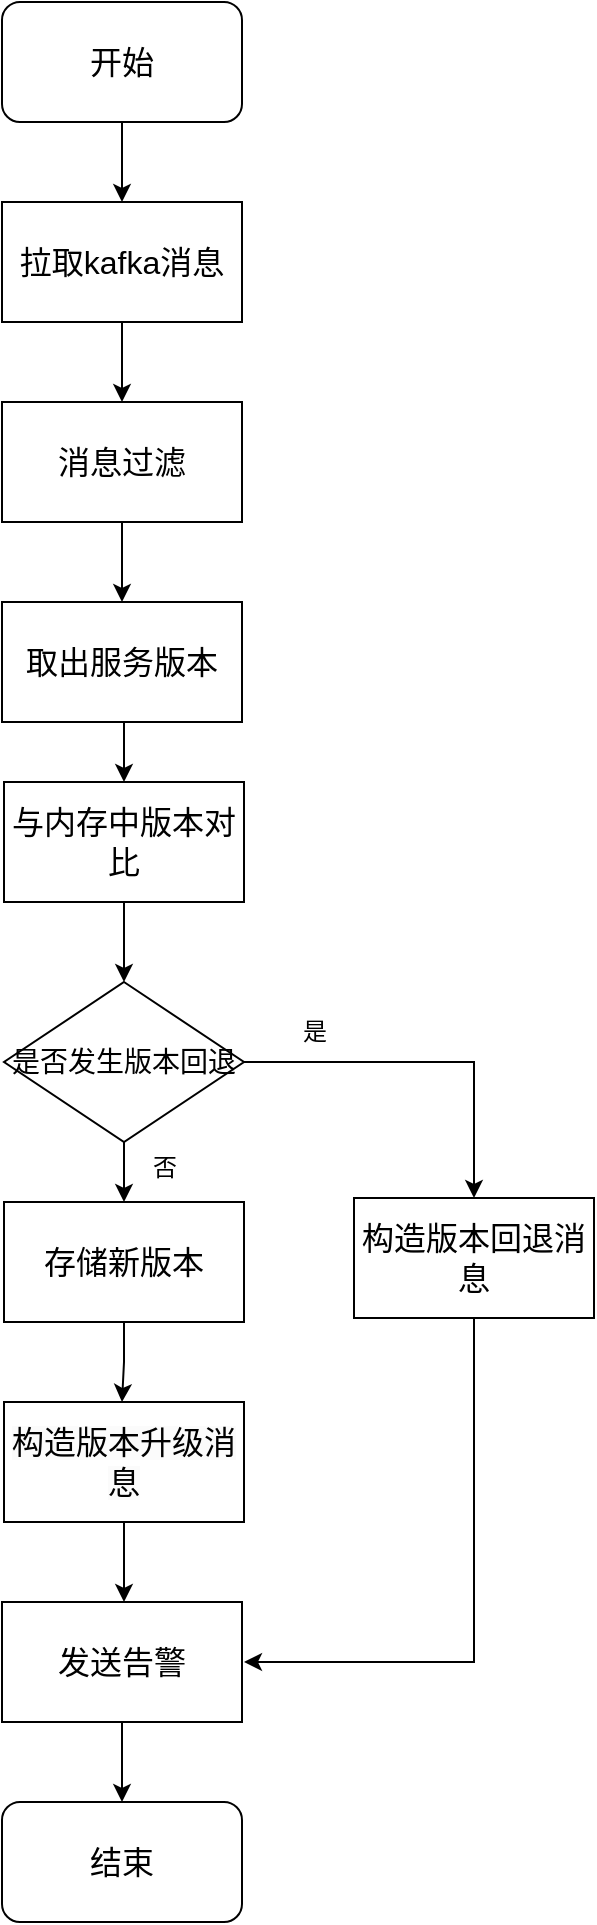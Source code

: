 <mxfile version="21.6.6" type="github">
  <diagram name="第 1 页" id="ap9W5hRirbO13enwr4ND">
    <mxGraphModel dx="1590" dy="843" grid="1" gridSize="10" guides="1" tooltips="1" connect="1" arrows="1" fold="1" page="1" pageScale="1" pageWidth="827" pageHeight="1169" math="0" shadow="0">
      <root>
        <mxCell id="0" />
        <mxCell id="1" parent="0" />
        <mxCell id="7O1tig4I5gMi6tVbBRt3-1" style="edgeStyle=orthogonalEdgeStyle;rounded=0;orthogonalLoop=1;jettySize=auto;html=1;entryX=0.5;entryY=0;entryDx=0;entryDy=0;" edge="1" parent="1" source="7O1tig4I5gMi6tVbBRt3-2" target="7O1tig4I5gMi6tVbBRt3-4">
          <mxGeometry relative="1" as="geometry" />
        </mxCell>
        <mxCell id="7O1tig4I5gMi6tVbBRt3-2" value="&lt;font style=&quot;font-size: 16px;&quot;&gt;开始&lt;/font&gt;" style="rounded=1;whiteSpace=wrap;html=1;" vertex="1" parent="1">
          <mxGeometry x="354" y="120" width="120" height="60" as="geometry" />
        </mxCell>
        <mxCell id="7O1tig4I5gMi6tVbBRt3-3" style="edgeStyle=orthogonalEdgeStyle;rounded=0;orthogonalLoop=1;jettySize=auto;html=1;entryX=0.5;entryY=0;entryDx=0;entryDy=0;" edge="1" parent="1" source="7O1tig4I5gMi6tVbBRt3-4" target="7O1tig4I5gMi6tVbBRt3-6">
          <mxGeometry relative="1" as="geometry" />
        </mxCell>
        <mxCell id="7O1tig4I5gMi6tVbBRt3-4" value="&lt;font style=&quot;font-size: 16px;&quot;&gt;拉取kafka消息&lt;/font&gt;" style="rounded=0;whiteSpace=wrap;html=1;" vertex="1" parent="1">
          <mxGeometry x="354" y="220" width="120" height="60" as="geometry" />
        </mxCell>
        <mxCell id="7O1tig4I5gMi6tVbBRt3-5" style="edgeStyle=orthogonalEdgeStyle;rounded=0;orthogonalLoop=1;jettySize=auto;html=1;entryX=0.5;entryY=0;entryDx=0;entryDy=0;" edge="1" parent="1" source="7O1tig4I5gMi6tVbBRt3-6" target="7O1tig4I5gMi6tVbBRt3-24">
          <mxGeometry relative="1" as="geometry">
            <mxPoint x="415" y="410" as="targetPoint" />
          </mxGeometry>
        </mxCell>
        <mxCell id="7O1tig4I5gMi6tVbBRt3-6" value="&lt;font style=&quot;font-size: 16px;&quot;&gt;消息过滤&lt;/font&gt;" style="rounded=0;whiteSpace=wrap;html=1;" vertex="1" parent="1">
          <mxGeometry x="354" y="320" width="120" height="60" as="geometry" />
        </mxCell>
        <mxCell id="7O1tig4I5gMi6tVbBRt3-7" style="edgeStyle=orthogonalEdgeStyle;rounded=0;orthogonalLoop=1;jettySize=auto;html=1;entryX=0.5;entryY=0;entryDx=0;entryDy=0;exitX=0.5;exitY=1;exitDx=0;exitDy=0;" edge="1" parent="1" source="7O1tig4I5gMi6tVbBRt3-24" target="7O1tig4I5gMi6tVbBRt3-11">
          <mxGeometry relative="1" as="geometry">
            <mxPoint x="415" y="490" as="sourcePoint" />
          </mxGeometry>
        </mxCell>
        <mxCell id="7O1tig4I5gMi6tVbBRt3-10" style="edgeStyle=orthogonalEdgeStyle;rounded=0;orthogonalLoop=1;jettySize=auto;html=1;entryX=0.5;entryY=0;entryDx=0;entryDy=0;" edge="1" parent="1" source="7O1tig4I5gMi6tVbBRt3-11" target="7O1tig4I5gMi6tVbBRt3-14">
          <mxGeometry relative="1" as="geometry" />
        </mxCell>
        <mxCell id="7O1tig4I5gMi6tVbBRt3-11" value="&lt;font style=&quot;font-size: 16px;&quot;&gt;与内存中版本对比&lt;/font&gt;" style="rounded=0;whiteSpace=wrap;html=1;" vertex="1" parent="1">
          <mxGeometry x="355" y="510" width="120" height="60" as="geometry" />
        </mxCell>
        <mxCell id="7O1tig4I5gMi6tVbBRt3-12" style="edgeStyle=orthogonalEdgeStyle;rounded=0;orthogonalLoop=1;jettySize=auto;html=1;entryX=0.5;entryY=0;entryDx=0;entryDy=0;" edge="1" parent="1" source="7O1tig4I5gMi6tVbBRt3-14" target="7O1tig4I5gMi6tVbBRt3-16">
          <mxGeometry relative="1" as="geometry" />
        </mxCell>
        <mxCell id="7O1tig4I5gMi6tVbBRt3-31" style="edgeStyle=orthogonalEdgeStyle;rounded=0;orthogonalLoop=1;jettySize=auto;html=1;entryX=0.5;entryY=0;entryDx=0;entryDy=0;" edge="1" parent="1" source="7O1tig4I5gMi6tVbBRt3-14" target="7O1tig4I5gMi6tVbBRt3-30">
          <mxGeometry relative="1" as="geometry" />
        </mxCell>
        <mxCell id="7O1tig4I5gMi6tVbBRt3-14" value="&lt;font style=&quot;font-size: 14px;&quot;&gt;是否发生版本回退&lt;/font&gt;" style="rhombus;whiteSpace=wrap;html=1;" vertex="1" parent="1">
          <mxGeometry x="355" y="610" width="120" height="80" as="geometry" />
        </mxCell>
        <mxCell id="7O1tig4I5gMi6tVbBRt3-29" style="edgeStyle=orthogonalEdgeStyle;rounded=0;orthogonalLoop=1;jettySize=auto;html=1;entryX=0.5;entryY=0;entryDx=0;entryDy=0;" edge="1" parent="1" source="7O1tig4I5gMi6tVbBRt3-16">
          <mxGeometry relative="1" as="geometry">
            <mxPoint x="414.0" y="820" as="targetPoint" />
          </mxGeometry>
        </mxCell>
        <mxCell id="7O1tig4I5gMi6tVbBRt3-16" value="&lt;span style=&quot;font-size: 16px;&quot;&gt;存储新版本&lt;/span&gt;" style="rounded=0;whiteSpace=wrap;html=1;" vertex="1" parent="1">
          <mxGeometry x="355" y="720" width="120" height="60" as="geometry" />
        </mxCell>
        <mxCell id="7O1tig4I5gMi6tVbBRt3-20" value="否" style="text;html=1;align=center;verticalAlign=middle;resizable=0;points=[];autosize=1;strokeColor=none;fillColor=none;" vertex="1" parent="1">
          <mxGeometry x="415" y="688" width="40" height="30" as="geometry" />
        </mxCell>
        <mxCell id="7O1tig4I5gMi6tVbBRt3-23" value="是" style="text;html=1;align=center;verticalAlign=middle;resizable=0;points=[];autosize=1;strokeColor=none;fillColor=none;" vertex="1" parent="1">
          <mxGeometry x="490" y="620" width="40" height="30" as="geometry" />
        </mxCell>
        <mxCell id="7O1tig4I5gMi6tVbBRt3-24" value="&lt;font style=&quot;font-size: 16px;&quot;&gt;取出服务版本&lt;/font&gt;" style="rounded=0;whiteSpace=wrap;html=1;" vertex="1" parent="1">
          <mxGeometry x="354" y="420" width="120" height="60" as="geometry" />
        </mxCell>
        <mxCell id="7O1tig4I5gMi6tVbBRt3-36" style="edgeStyle=orthogonalEdgeStyle;rounded=0;orthogonalLoop=1;jettySize=auto;html=1;entryX=1;entryY=0.5;entryDx=0;entryDy=0;" edge="1" parent="1" source="7O1tig4I5gMi6tVbBRt3-30">
          <mxGeometry relative="1" as="geometry">
            <mxPoint x="475" y="950" as="targetPoint" />
            <Array as="points">
              <mxPoint x="590" y="950" />
            </Array>
          </mxGeometry>
        </mxCell>
        <mxCell id="7O1tig4I5gMi6tVbBRt3-30" value="&lt;span style=&quot;font-size: 16px;&quot;&gt;构造版本回退消息&lt;/span&gt;" style="rounded=0;whiteSpace=wrap;html=1;" vertex="1" parent="1">
          <mxGeometry x="530" y="718" width="120" height="60" as="geometry" />
        </mxCell>
        <mxCell id="7O1tig4I5gMi6tVbBRt3-35" style="edgeStyle=orthogonalEdgeStyle;rounded=0;orthogonalLoop=1;jettySize=auto;html=1;entryX=0.5;entryY=0;entryDx=0;entryDy=0;" edge="1" parent="1" source="7O1tig4I5gMi6tVbBRt3-33">
          <mxGeometry relative="1" as="geometry">
            <mxPoint x="415" y="920" as="targetPoint" />
          </mxGeometry>
        </mxCell>
        <mxCell id="7O1tig4I5gMi6tVbBRt3-33" value="&lt;span style=&quot;color: rgb(0, 0, 0); font-family: Helvetica; font-size: 16px; font-style: normal; font-variant-ligatures: normal; font-variant-caps: normal; font-weight: 400; letter-spacing: normal; orphans: 2; text-align: center; text-indent: 0px; text-transform: none; widows: 2; word-spacing: 0px; -webkit-text-stroke-width: 0px; background-color: rgb(251, 251, 251); text-decoration-thickness: initial; text-decoration-style: initial; text-decoration-color: initial; float: none; display: inline !important;&quot;&gt;构造版本升级消息&lt;/span&gt;" style="rounded=0;whiteSpace=wrap;html=1;" vertex="1" parent="1">
          <mxGeometry x="355" y="820" width="120" height="60" as="geometry" />
        </mxCell>
        <mxCell id="7O1tig4I5gMi6tVbBRt3-39" style="edgeStyle=orthogonalEdgeStyle;rounded=0;orthogonalLoop=1;jettySize=auto;html=1;" edge="1" parent="1" source="7O1tig4I5gMi6tVbBRt3-37" target="7O1tig4I5gMi6tVbBRt3-38">
          <mxGeometry relative="1" as="geometry" />
        </mxCell>
        <mxCell id="7O1tig4I5gMi6tVbBRt3-37" value="&lt;font style=&quot;font-size: 16px;&quot;&gt;发送告警&lt;/font&gt;" style="rounded=0;whiteSpace=wrap;html=1;" vertex="1" parent="1">
          <mxGeometry x="354" y="920" width="120" height="60" as="geometry" />
        </mxCell>
        <mxCell id="7O1tig4I5gMi6tVbBRt3-38" value="&lt;font style=&quot;font-size: 16px;&quot;&gt;结束&lt;/font&gt;" style="rounded=1;whiteSpace=wrap;html=1;" vertex="1" parent="1">
          <mxGeometry x="354" y="1020" width="120" height="60" as="geometry" />
        </mxCell>
      </root>
    </mxGraphModel>
  </diagram>
</mxfile>
